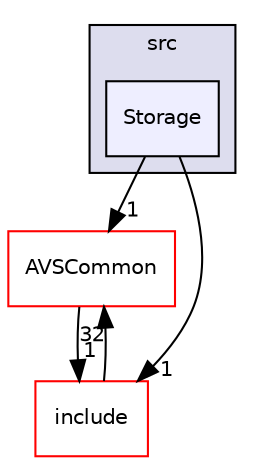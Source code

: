 digraph "/workplace/avs-device-sdk/Settings/src/Storage" {
  compound=true
  node [ fontsize="10", fontname="Helvetica"];
  edge [ labelfontsize="10", labelfontname="Helvetica"];
  subgraph clusterdir_c49c26511ee82c0add2fa791a3e96bc7 {
    graph [ bgcolor="#ddddee", pencolor="black", label="src" fontname="Helvetica", fontsize="10", URL="dir_c49c26511ee82c0add2fa791a3e96bc7.html"]
  dir_c9f8835348d6352390caeb3178a329af [shape=box, label="Storage", style="filled", fillcolor="#eeeeff", pencolor="black", URL="dir_c9f8835348d6352390caeb3178a329af.html"];
  }
  dir_13e65effb2bde530b17b3d5eefcd0266 [shape=box label="AVSCommon" fillcolor="white" style="filled" color="red" URL="dir_13e65effb2bde530b17b3d5eefcd0266.html"];
  dir_432cbbb5245314b613ff1e5a0d6316fd [shape=box label="include" fillcolor="white" style="filled" color="red" URL="dir_432cbbb5245314b613ff1e5a0d6316fd.html"];
  dir_13e65effb2bde530b17b3d5eefcd0266->dir_432cbbb5245314b613ff1e5a0d6316fd [headlabel="1", labeldistance=1.5 headhref="dir_000017_000710.html"];
  dir_432cbbb5245314b613ff1e5a0d6316fd->dir_13e65effb2bde530b17b3d5eefcd0266 [headlabel="32", labeldistance=1.5 headhref="dir_000710_000017.html"];
  dir_c9f8835348d6352390caeb3178a329af->dir_13e65effb2bde530b17b3d5eefcd0266 [headlabel="1", labeldistance=1.5 headhref="dir_000715_000017.html"];
  dir_c9f8835348d6352390caeb3178a329af->dir_432cbbb5245314b613ff1e5a0d6316fd [headlabel="1", labeldistance=1.5 headhref="dir_000715_000710.html"];
}
